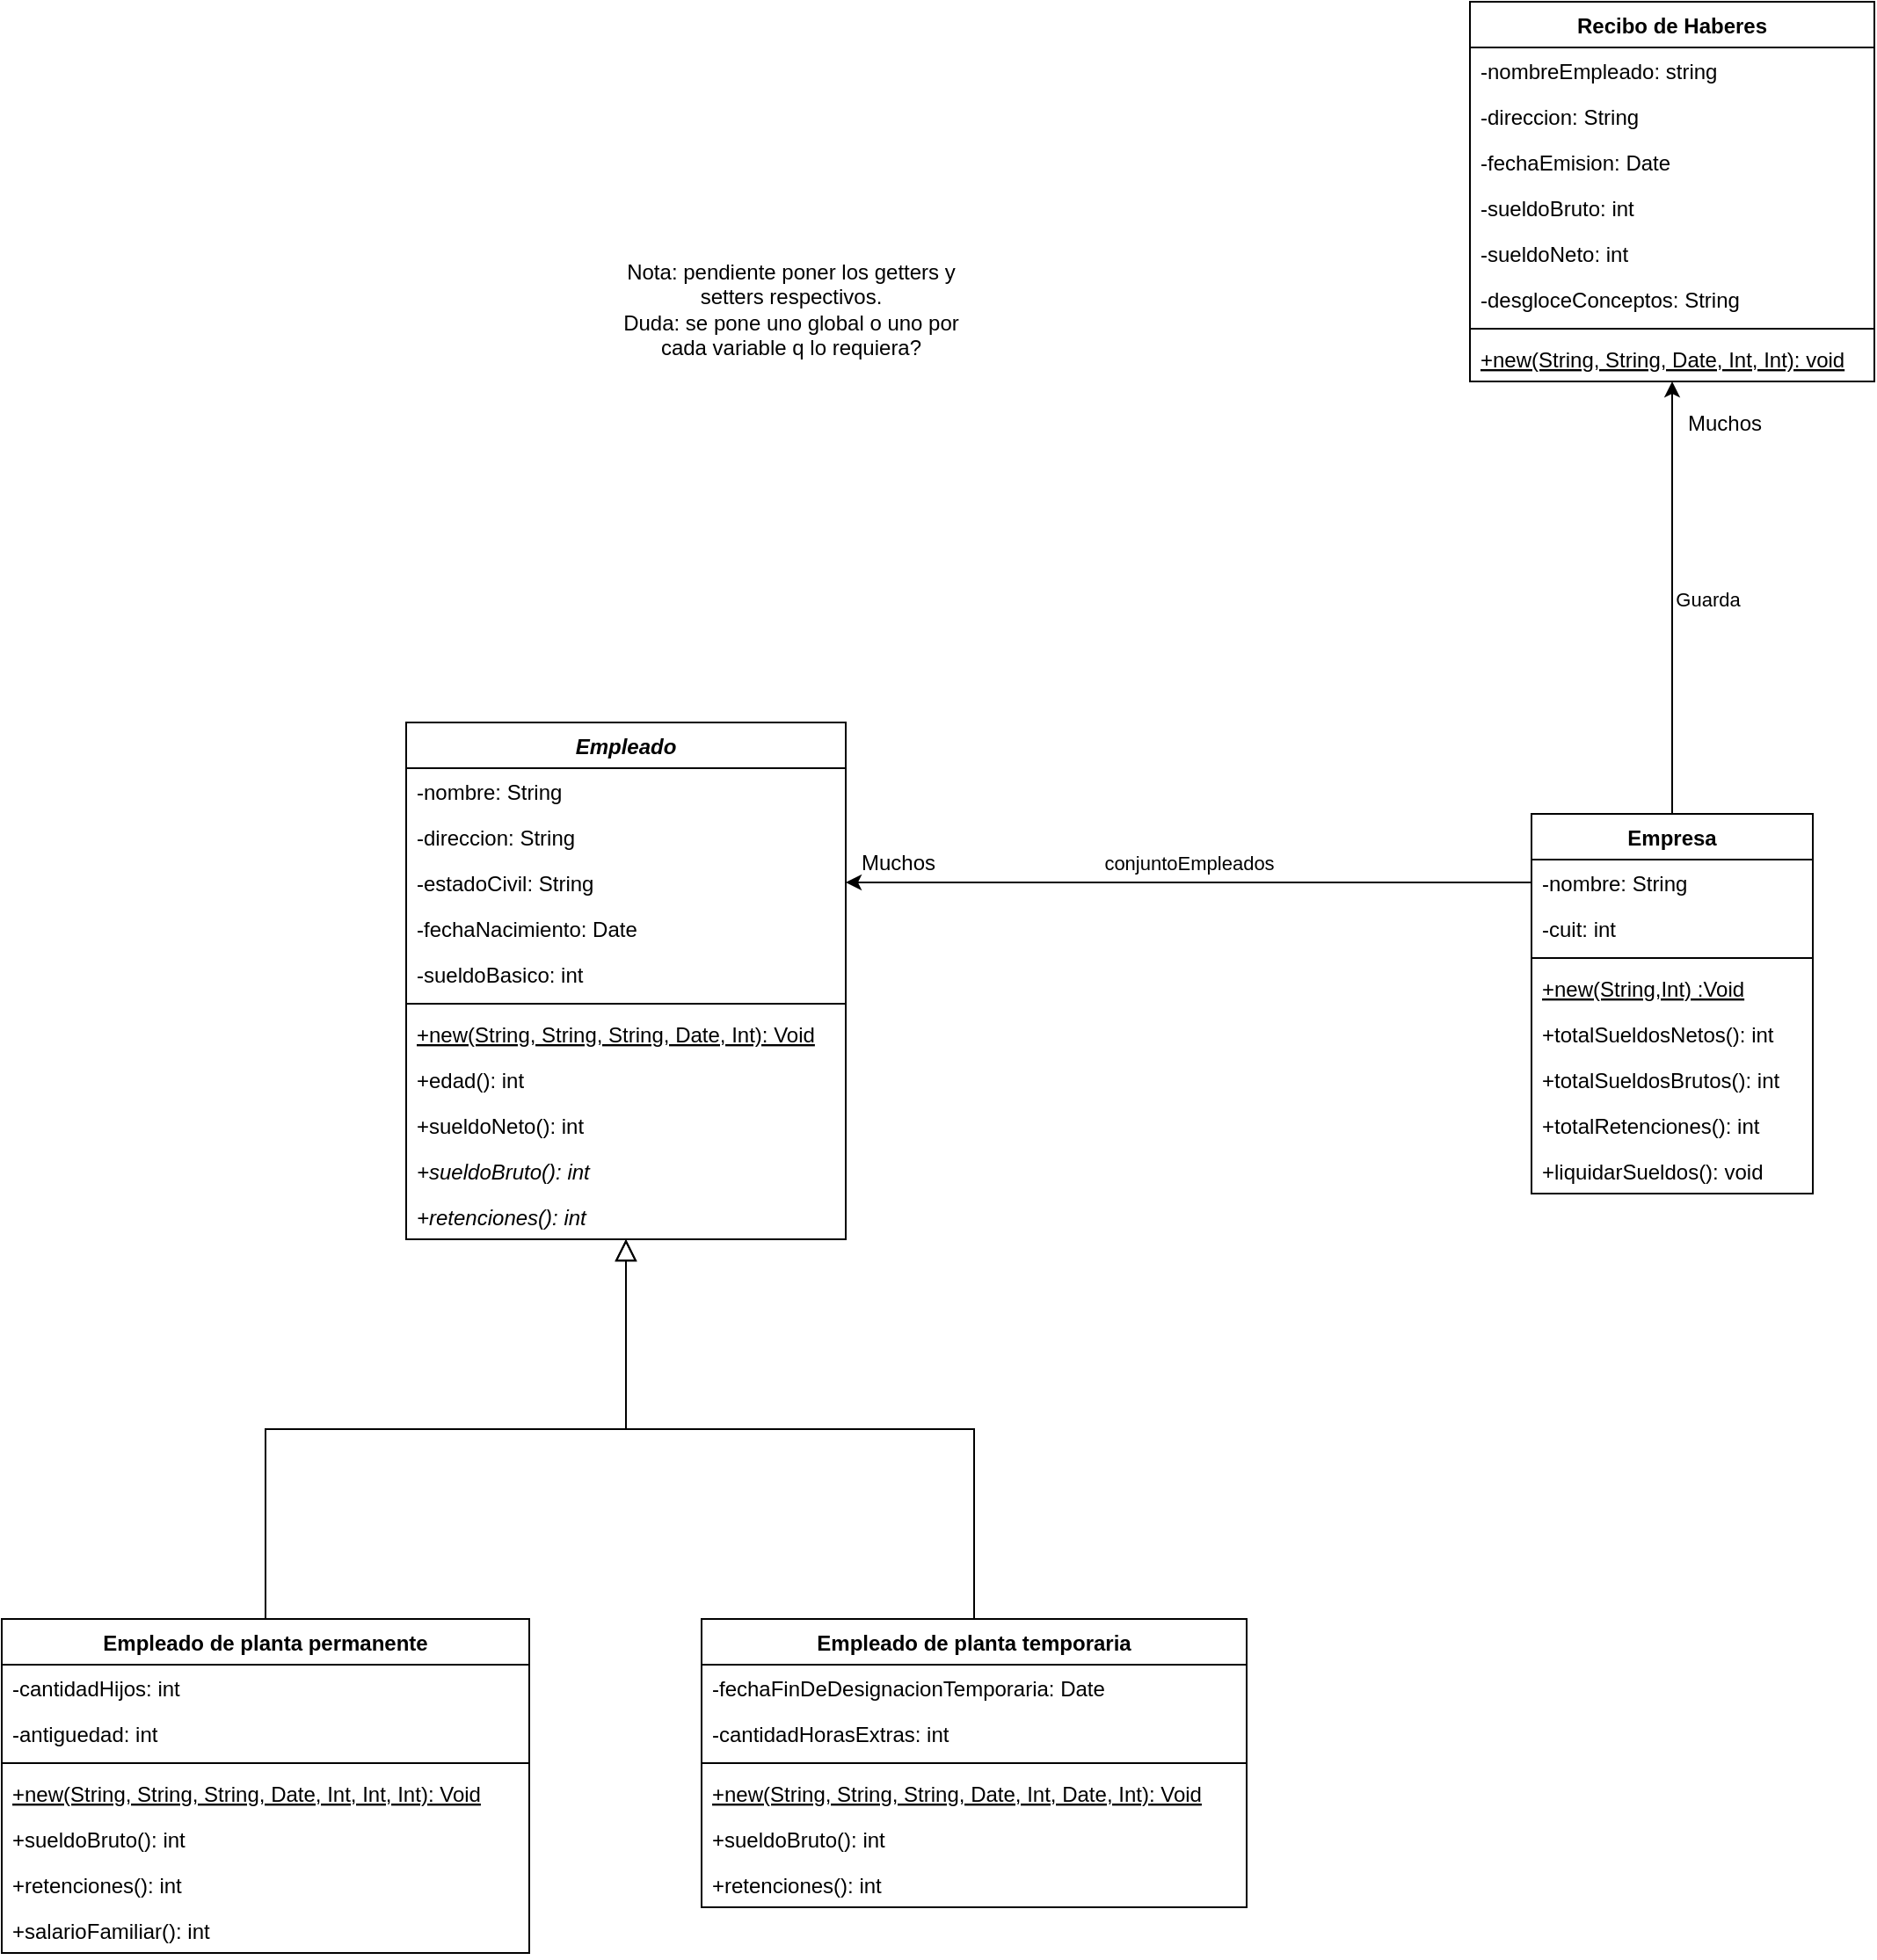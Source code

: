 <mxfile version="13.6.9" type="device"><diagram id="F4LMv29D2PNbAD-HIFHX" name="Page-1"><mxGraphModel dx="1210" dy="1775" grid="1" gridSize="10" guides="1" tooltips="1" connect="1" arrows="1" fold="1" page="1" pageScale="1" pageWidth="827" pageHeight="1169" math="0" shadow="0"><root><mxCell id="0"/><mxCell id="1" parent="0"/><mxCell id="ALtWw8Oc-1JfLlEcKTf1-32" style="edgeStyle=orthogonalEdgeStyle;rounded=0;jumpStyle=none;orthogonalLoop=1;jettySize=auto;html=1;shadow=0;startSize=6;endArrow=block;endFill=0;endSize=10;targetPerimeterSpacing=0;strokeColor=#000000;strokeWidth=1;entryX=0.5;entryY=1;entryDx=0;entryDy=0;exitX=0.5;exitY=0;exitDx=0;exitDy=0;" edge="1" parent="1" source="ALtWw8Oc-1JfLlEcKTf1-22" target="ALtWw8Oc-1JfLlEcKTf1-1"><mxGeometry relative="1" as="geometry"><mxPoint x="210" y="380" as="targetPoint"/></mxGeometry></mxCell><mxCell id="ALtWw8Oc-1JfLlEcKTf1-1" value="Empleado" style="swimlane;fontStyle=3;align=center;verticalAlign=top;childLayout=stackLayout;horizontal=1;startSize=26;horizontalStack=0;resizeParent=1;resizeParentMax=0;resizeLast=0;collapsible=1;marginBottom=0;" vertex="1" parent="1"><mxGeometry x="90" y="170" width="250" height="294" as="geometry"><mxRectangle x="90" y="170" width="90" height="26" as="alternateBounds"/></mxGeometry></mxCell><mxCell id="ALtWw8Oc-1JfLlEcKTf1-2" value="-nombre: String" style="text;strokeColor=none;fillColor=none;align=left;verticalAlign=top;spacingLeft=4;spacingRight=4;overflow=hidden;rotatable=0;points=[[0,0.5],[1,0.5]];portConstraint=eastwest;" vertex="1" parent="ALtWw8Oc-1JfLlEcKTf1-1"><mxGeometry y="26" width="250" height="26" as="geometry"/></mxCell><mxCell id="ALtWw8Oc-1JfLlEcKTf1-11" value="-direccion: String" style="text;strokeColor=none;fillColor=none;align=left;verticalAlign=top;spacingLeft=4;spacingRight=4;overflow=hidden;rotatable=0;points=[[0,0.5],[1,0.5]];portConstraint=eastwest;" vertex="1" parent="ALtWw8Oc-1JfLlEcKTf1-1"><mxGeometry y="52" width="250" height="26" as="geometry"/></mxCell><mxCell id="ALtWw8Oc-1JfLlEcKTf1-13" value="-estadoCivil: String" style="text;strokeColor=none;fillColor=none;align=left;verticalAlign=top;spacingLeft=4;spacingRight=4;overflow=hidden;rotatable=0;points=[[0,0.5],[1,0.5]];portConstraint=eastwest;" vertex="1" parent="ALtWw8Oc-1JfLlEcKTf1-1"><mxGeometry y="78" width="250" height="26" as="geometry"/></mxCell><mxCell id="ALtWw8Oc-1JfLlEcKTf1-14" value="-fechaNacimiento: Date" style="text;strokeColor=none;fillColor=none;align=left;verticalAlign=top;spacingLeft=4;spacingRight=4;overflow=hidden;rotatable=0;points=[[0,0.5],[1,0.5]];portConstraint=eastwest;" vertex="1" parent="ALtWw8Oc-1JfLlEcKTf1-1"><mxGeometry y="104" width="250" height="26" as="geometry"/></mxCell><mxCell id="ALtWw8Oc-1JfLlEcKTf1-12" value="-sueldoBasico: int" style="text;strokeColor=none;fillColor=none;align=left;verticalAlign=top;spacingLeft=4;spacingRight=4;overflow=hidden;rotatable=0;points=[[0,0.5],[1,0.5]];portConstraint=eastwest;" vertex="1" parent="ALtWw8Oc-1JfLlEcKTf1-1"><mxGeometry y="130" width="250" height="26" as="geometry"/></mxCell><mxCell id="ALtWw8Oc-1JfLlEcKTf1-3" value="" style="line;strokeWidth=1;fillColor=none;align=left;verticalAlign=middle;spacingTop=-1;spacingLeft=3;spacingRight=3;rotatable=0;labelPosition=right;points=[];portConstraint=eastwest;" vertex="1" parent="ALtWw8Oc-1JfLlEcKTf1-1"><mxGeometry y="156" width="250" height="8" as="geometry"/></mxCell><mxCell id="ALtWw8Oc-1JfLlEcKTf1-57" value="+new(String, String, String, Date, Int): Void" style="text;strokeColor=none;fillColor=none;align=left;verticalAlign=top;spacingLeft=4;spacingRight=4;overflow=hidden;rotatable=0;points=[[0,0.5],[1,0.5]];portConstraint=eastwest;fontStyle=4" vertex="1" parent="ALtWw8Oc-1JfLlEcKTf1-1"><mxGeometry y="164" width="250" height="26" as="geometry"/></mxCell><mxCell id="ALtWw8Oc-1JfLlEcKTf1-4" value="+edad(): int" style="text;strokeColor=none;fillColor=none;align=left;verticalAlign=top;spacingLeft=4;spacingRight=4;overflow=hidden;rotatable=0;points=[[0,0.5],[1,0.5]];portConstraint=eastwest;" vertex="1" parent="ALtWw8Oc-1JfLlEcKTf1-1"><mxGeometry y="190" width="250" height="26" as="geometry"/></mxCell><mxCell id="ALtWw8Oc-1JfLlEcKTf1-35" value="+sueldoNeto(): int" style="text;strokeColor=none;fillColor=none;align=left;verticalAlign=top;spacingLeft=4;spacingRight=4;overflow=hidden;rotatable=0;points=[[0,0.5],[1,0.5]];portConstraint=eastwest;" vertex="1" parent="ALtWw8Oc-1JfLlEcKTf1-1"><mxGeometry y="216" width="250" height="26" as="geometry"/></mxCell><mxCell id="ALtWw8Oc-1JfLlEcKTf1-36" value="+sueldoBruto(): int" style="text;strokeColor=none;fillColor=none;align=left;verticalAlign=top;spacingLeft=4;spacingRight=4;overflow=hidden;rotatable=0;points=[[0,0.5],[1,0.5]];portConstraint=eastwest;fontStyle=2" vertex="1" parent="ALtWw8Oc-1JfLlEcKTf1-1"><mxGeometry y="242" width="250" height="26" as="geometry"/></mxCell><mxCell id="ALtWw8Oc-1JfLlEcKTf1-37" value="+retenciones(): int" style="text;strokeColor=none;fillColor=none;align=left;verticalAlign=top;spacingLeft=4;spacingRight=4;overflow=hidden;rotatable=0;points=[[0,0.5],[1,0.5]];portConstraint=eastwest;fontStyle=2" vertex="1" parent="ALtWw8Oc-1JfLlEcKTf1-1"><mxGeometry y="268" width="250" height="26" as="geometry"/></mxCell><mxCell id="ALtWw8Oc-1JfLlEcKTf1-49" value="Guarda" style="edgeStyle=orthogonalEdgeStyle;rounded=0;jumpStyle=none;orthogonalLoop=1;jettySize=auto;html=1;endArrow=classic;strokeColor=#000000;entryX=0.5;entryY=1;entryDx=0;entryDy=0;" edge="1" parent="1" source="ALtWw8Oc-1JfLlEcKTf1-16" target="ALtWw8Oc-1JfLlEcKTf1-44"><mxGeometry x="-0.008" y="-20" relative="1" as="geometry"><mxPoint x="810.0" y="150" as="targetPoint"/><mxPoint as="offset"/></mxGeometry></mxCell><mxCell id="ALtWw8Oc-1JfLlEcKTf1-16" value="Empresa" style="swimlane;fontStyle=1;align=center;verticalAlign=top;childLayout=stackLayout;horizontal=1;startSize=26;horizontalStack=0;resizeParent=1;resizeParentMax=0;resizeLast=0;collapsible=1;marginBottom=0;" vertex="1" parent="1"><mxGeometry x="730" y="222" width="160" height="216" as="geometry"/></mxCell><mxCell id="ALtWw8Oc-1JfLlEcKTf1-17" value="-nombre: String" style="text;strokeColor=none;fillColor=none;align=left;verticalAlign=top;spacingLeft=4;spacingRight=4;overflow=hidden;rotatable=0;points=[[0,0.5],[1,0.5]];portConstraint=eastwest;" vertex="1" parent="ALtWw8Oc-1JfLlEcKTf1-16"><mxGeometry y="26" width="160" height="26" as="geometry"/></mxCell><mxCell id="ALtWw8Oc-1JfLlEcKTf1-21" value="-cuit: int" style="text;strokeColor=none;fillColor=none;align=left;verticalAlign=top;spacingLeft=4;spacingRight=4;overflow=hidden;rotatable=0;points=[[0,0.5],[1,0.5]];portConstraint=eastwest;" vertex="1" parent="ALtWw8Oc-1JfLlEcKTf1-16"><mxGeometry y="52" width="160" height="26" as="geometry"/></mxCell><mxCell id="ALtWw8Oc-1JfLlEcKTf1-18" value="" style="line;strokeWidth=1;fillColor=none;align=left;verticalAlign=middle;spacingTop=-1;spacingLeft=3;spacingRight=3;rotatable=0;labelPosition=right;points=[];portConstraint=eastwest;" vertex="1" parent="ALtWw8Oc-1JfLlEcKTf1-16"><mxGeometry y="78" width="160" height="8" as="geometry"/></mxCell><mxCell id="ALtWw8Oc-1JfLlEcKTf1-56" value="+new(String,Int) :Void" style="text;strokeColor=none;fillColor=none;align=left;verticalAlign=top;spacingLeft=4;spacingRight=4;overflow=hidden;rotatable=0;points=[[0,0.5],[1,0.5]];portConstraint=eastwest;fontStyle=4" vertex="1" parent="ALtWw8Oc-1JfLlEcKTf1-16"><mxGeometry y="86" width="160" height="26" as="geometry"/></mxCell><mxCell id="ALtWw8Oc-1JfLlEcKTf1-19" value="+totalSueldosNetos(): int&#10;" style="text;strokeColor=none;fillColor=none;align=left;verticalAlign=top;spacingLeft=4;spacingRight=4;overflow=hidden;rotatable=0;points=[[0,0.5],[1,0.5]];portConstraint=eastwest;" vertex="1" parent="ALtWw8Oc-1JfLlEcKTf1-16"><mxGeometry y="112" width="160" height="26" as="geometry"/></mxCell><mxCell id="ALtWw8Oc-1JfLlEcKTf1-42" value="+totalSueldosBrutos(): int" style="text;strokeColor=none;fillColor=none;align=left;verticalAlign=top;spacingLeft=4;spacingRight=4;overflow=hidden;rotatable=0;points=[[0,0.5],[1,0.5]];portConstraint=eastwest;" vertex="1" parent="ALtWw8Oc-1JfLlEcKTf1-16"><mxGeometry y="138" width="160" height="26" as="geometry"/></mxCell><mxCell id="ALtWw8Oc-1JfLlEcKTf1-43" value="+totalRetenciones(): int" style="text;strokeColor=none;fillColor=none;align=left;verticalAlign=top;spacingLeft=4;spacingRight=4;overflow=hidden;rotatable=0;points=[[0,0.5],[1,0.5]];portConstraint=eastwest;" vertex="1" parent="ALtWw8Oc-1JfLlEcKTf1-16"><mxGeometry y="164" width="160" height="26" as="geometry"/></mxCell><mxCell id="ALtWw8Oc-1JfLlEcKTf1-48" value="+liquidarSueldos(): void" style="text;strokeColor=none;fillColor=none;align=left;verticalAlign=top;spacingLeft=4;spacingRight=4;overflow=hidden;rotatable=0;points=[[0,0.5],[1,0.5]];portConstraint=eastwest;" vertex="1" parent="ALtWw8Oc-1JfLlEcKTf1-16"><mxGeometry y="190" width="160" height="26" as="geometry"/></mxCell><mxCell id="ALtWw8Oc-1JfLlEcKTf1-30" style="edgeStyle=orthogonalEdgeStyle;rounded=0;orthogonalLoop=1;jettySize=auto;html=1;exitX=0.5;exitY=0;exitDx=0;exitDy=0;entryX=0.5;entryY=1;entryDx=0;entryDy=0;shadow=0;jumpStyle=none;endArrow=block;endFill=0;strokeWidth=1;endSize=10;startSize=6;targetPerimeterSpacing=0;" edge="1" parent="1" source="ALtWw8Oc-1JfLlEcKTf1-26" target="ALtWw8Oc-1JfLlEcKTf1-1"><mxGeometry relative="1" as="geometry"><mxPoint x="200" y="370" as="targetPoint"/></mxGeometry></mxCell><mxCell id="ALtWw8Oc-1JfLlEcKTf1-26" value="Empleado de planta permanente" style="swimlane;fontStyle=1;align=center;verticalAlign=top;childLayout=stackLayout;horizontal=1;startSize=26;horizontalStack=0;resizeParent=1;resizeParentMax=0;resizeLast=0;collapsible=1;marginBottom=0;" vertex="1" parent="1"><mxGeometry x="-140" y="680" width="300" height="190" as="geometry"/></mxCell><mxCell id="ALtWw8Oc-1JfLlEcKTf1-27" value="-cantidadHijos: int" style="text;strokeColor=none;fillColor=none;align=left;verticalAlign=top;spacingLeft=4;spacingRight=4;overflow=hidden;rotatable=0;points=[[0,0.5],[1,0.5]];portConstraint=eastwest;" vertex="1" parent="ALtWw8Oc-1JfLlEcKTf1-26"><mxGeometry y="26" width="300" height="26" as="geometry"/></mxCell><mxCell id="ALtWw8Oc-1JfLlEcKTf1-33" value="-antiguedad: int" style="text;strokeColor=none;fillColor=none;align=left;verticalAlign=top;spacingLeft=4;spacingRight=4;overflow=hidden;rotatable=0;points=[[0,0.5],[1,0.5]];portConstraint=eastwest;" vertex="1" parent="ALtWw8Oc-1JfLlEcKTf1-26"><mxGeometry y="52" width="300" height="26" as="geometry"/></mxCell><mxCell id="ALtWw8Oc-1JfLlEcKTf1-28" value="" style="line;strokeWidth=1;fillColor=none;align=left;verticalAlign=middle;spacingTop=-1;spacingLeft=3;spacingRight=3;rotatable=0;labelPosition=right;points=[];portConstraint=eastwest;" vertex="1" parent="ALtWw8Oc-1JfLlEcKTf1-26"><mxGeometry y="78" width="300" height="8" as="geometry"/></mxCell><mxCell id="ALtWw8Oc-1JfLlEcKTf1-59" value="+new(String, String, String, Date, Int, Int, Int): Void" style="text;strokeColor=none;fillColor=none;align=left;verticalAlign=top;spacingLeft=4;spacingRight=4;overflow=hidden;rotatable=0;points=[[0,0.5],[1,0.5]];portConstraint=eastwest;fontStyle=4" vertex="1" parent="ALtWw8Oc-1JfLlEcKTf1-26"><mxGeometry y="86" width="300" height="26" as="geometry"/></mxCell><mxCell id="ALtWw8Oc-1JfLlEcKTf1-29" value="+sueldoBruto(): int" style="text;strokeColor=none;fillColor=none;align=left;verticalAlign=top;spacingLeft=4;spacingRight=4;overflow=hidden;rotatable=0;points=[[0,0.5],[1,0.5]];portConstraint=eastwest;" vertex="1" parent="ALtWw8Oc-1JfLlEcKTf1-26"><mxGeometry y="112" width="300" height="26" as="geometry"/></mxCell><mxCell id="ALtWw8Oc-1JfLlEcKTf1-40" value="+retenciones(): int" style="text;strokeColor=none;fillColor=none;align=left;verticalAlign=top;spacingLeft=4;spacingRight=4;overflow=hidden;rotatable=0;points=[[0,0.5],[1,0.5]];portConstraint=eastwest;" vertex="1" parent="ALtWw8Oc-1JfLlEcKTf1-26"><mxGeometry y="138" width="300" height="26" as="geometry"/></mxCell><mxCell id="ALtWw8Oc-1JfLlEcKTf1-65" value="+salarioFamiliar(): int" style="text;strokeColor=none;fillColor=none;align=left;verticalAlign=top;spacingLeft=4;spacingRight=4;overflow=hidden;rotatable=0;points=[[0,0.5],[1,0.5]];portConstraint=eastwest;" vertex="1" parent="ALtWw8Oc-1JfLlEcKTf1-26"><mxGeometry y="164" width="300" height="26" as="geometry"/></mxCell><mxCell id="ALtWw8Oc-1JfLlEcKTf1-22" value="Empleado de planta temporaria" style="swimlane;fontStyle=1;align=center;verticalAlign=top;childLayout=stackLayout;horizontal=1;startSize=26;horizontalStack=0;resizeParent=1;resizeParentMax=0;resizeLast=0;collapsible=1;marginBottom=0;" vertex="1" parent="1"><mxGeometry x="258" y="680" width="310" height="164" as="geometry"><mxRectangle x="240" y="430" width="100" height="26" as="alternateBounds"/></mxGeometry></mxCell><mxCell id="ALtWw8Oc-1JfLlEcKTf1-23" value="-fechaFinDeDesignacionTemporaria: Date" style="text;strokeColor=none;fillColor=none;align=left;verticalAlign=top;spacingLeft=4;spacingRight=4;overflow=hidden;rotatable=0;points=[[0,0.5],[1,0.5]];portConstraint=eastwest;" vertex="1" parent="ALtWw8Oc-1JfLlEcKTf1-22"><mxGeometry y="26" width="310" height="26" as="geometry"/></mxCell><mxCell id="ALtWw8Oc-1JfLlEcKTf1-34" value="-cantidadHorasExtras: int" style="text;strokeColor=none;fillColor=none;align=left;verticalAlign=top;spacingLeft=4;spacingRight=4;overflow=hidden;rotatable=0;points=[[0,0.5],[1,0.5]];portConstraint=eastwest;" vertex="1" parent="ALtWw8Oc-1JfLlEcKTf1-22"><mxGeometry y="52" width="310" height="26" as="geometry"/></mxCell><mxCell id="ALtWw8Oc-1JfLlEcKTf1-24" value="" style="line;strokeWidth=1;fillColor=none;align=left;verticalAlign=middle;spacingTop=-1;spacingLeft=3;spacingRight=3;rotatable=0;labelPosition=right;points=[];portConstraint=eastwest;" vertex="1" parent="ALtWw8Oc-1JfLlEcKTf1-22"><mxGeometry y="78" width="310" height="8" as="geometry"/></mxCell><mxCell id="ALtWw8Oc-1JfLlEcKTf1-58" value="+new(String, String, String, Date, Int, Date, Int): Void" style="text;strokeColor=none;fillColor=none;align=left;verticalAlign=top;spacingLeft=4;spacingRight=4;overflow=hidden;rotatable=0;points=[[0,0.5],[1,0.5]];portConstraint=eastwest;fontStyle=4" vertex="1" parent="ALtWw8Oc-1JfLlEcKTf1-22"><mxGeometry y="86" width="310" height="26" as="geometry"/></mxCell><mxCell id="ALtWw8Oc-1JfLlEcKTf1-25" value="+sueldoBruto(): int" style="text;strokeColor=none;fillColor=none;align=left;verticalAlign=top;spacingLeft=4;spacingRight=4;overflow=hidden;rotatable=0;points=[[0,0.5],[1,0.5]];portConstraint=eastwest;" vertex="1" parent="ALtWw8Oc-1JfLlEcKTf1-22"><mxGeometry y="112" width="310" height="26" as="geometry"/></mxCell><mxCell id="ALtWw8Oc-1JfLlEcKTf1-41" value="+retenciones(): int" style="text;strokeColor=none;fillColor=none;align=left;verticalAlign=top;spacingLeft=4;spacingRight=4;overflow=hidden;rotatable=0;points=[[0,0.5],[1,0.5]];portConstraint=eastwest;" vertex="1" parent="ALtWw8Oc-1JfLlEcKTf1-22"><mxGeometry y="138" width="310" height="26" as="geometry"/></mxCell><mxCell id="ALtWw8Oc-1JfLlEcKTf1-60" value="Muchos" style="text;html=1;strokeColor=none;fillColor=none;align=center;verticalAlign=middle;whiteSpace=wrap;rounded=0;" vertex="1" parent="1"><mxGeometry x="820" y="-10" width="40" height="20" as="geometry"/></mxCell><mxCell id="ALtWw8Oc-1JfLlEcKTf1-63" value="" style="group" vertex="1" connectable="0" parent="1"><mxGeometry x="350" y="240" width="40" height="20" as="geometry"/></mxCell><mxCell id="ALtWw8Oc-1JfLlEcKTf1-20" value="conjuntoEmpleados" style="edgeStyle=orthogonalEdgeStyle;rounded=0;orthogonalLoop=1;jettySize=auto;html=1;exitX=0;exitY=0.5;exitDx=0;exitDy=0;entryX=1;entryY=0.5;entryDx=0;entryDy=0;" edge="1" parent="ALtWw8Oc-1JfLlEcKTf1-63" source="ALtWw8Oc-1JfLlEcKTf1-17" target="ALtWw8Oc-1JfLlEcKTf1-13"><mxGeometry y="-11" relative="1" as="geometry"><mxPoint as="offset"/></mxGeometry></mxCell><mxCell id="ALtWw8Oc-1JfLlEcKTf1-62" value="Muchos" style="text;html=1;strokeColor=none;fillColor=none;align=center;verticalAlign=middle;whiteSpace=wrap;rounded=0;" vertex="1" parent="ALtWw8Oc-1JfLlEcKTf1-63"><mxGeometry width="40" height="20" as="geometry"/></mxCell><mxCell id="ALtWw8Oc-1JfLlEcKTf1-64" value="Nota: pendiente poner los getters y setters respectivos.&lt;br&gt;Duda: se pone uno global o uno por cada variable q lo requiera?" style="text;html=1;strokeColor=none;fillColor=none;align=center;verticalAlign=middle;whiteSpace=wrap;rounded=0;" vertex="1" parent="1"><mxGeometry x="204" y="-180" width="210" height="230" as="geometry"/></mxCell><mxCell id="ALtWw8Oc-1JfLlEcKTf1-44" value="Recibo de Haberes" style="swimlane;fontStyle=1;align=center;verticalAlign=top;childLayout=stackLayout;horizontal=1;startSize=26;horizontalStack=0;resizeParent=1;resizeParentMax=0;resizeLast=0;collapsible=1;marginBottom=0;" vertex="1" parent="1"><mxGeometry x="695" y="-240" width="230" height="216" as="geometry"><mxRectangle x="590" y="60" width="140" height="26" as="alternateBounds"/></mxGeometry></mxCell><mxCell id="ALtWw8Oc-1JfLlEcKTf1-45" value="-nombreEmpleado: string" style="text;strokeColor=none;fillColor=none;align=left;verticalAlign=top;spacingLeft=4;spacingRight=4;overflow=hidden;rotatable=0;points=[[0,0.5],[1,0.5]];portConstraint=eastwest;" vertex="1" parent="ALtWw8Oc-1JfLlEcKTf1-44"><mxGeometry y="26" width="230" height="26" as="geometry"/></mxCell><mxCell id="ALtWw8Oc-1JfLlEcKTf1-50" value="-direccion: String" style="text;strokeColor=none;fillColor=none;align=left;verticalAlign=top;spacingLeft=4;spacingRight=4;overflow=hidden;rotatable=0;points=[[0,0.5],[1,0.5]];portConstraint=eastwest;" vertex="1" parent="ALtWw8Oc-1JfLlEcKTf1-44"><mxGeometry y="52" width="230" height="26" as="geometry"/></mxCell><mxCell id="ALtWw8Oc-1JfLlEcKTf1-51" value="-fechaEmision: Date" style="text;strokeColor=none;fillColor=none;align=left;verticalAlign=top;spacingLeft=4;spacingRight=4;overflow=hidden;rotatable=0;points=[[0,0.5],[1,0.5]];portConstraint=eastwest;" vertex="1" parent="ALtWw8Oc-1JfLlEcKTf1-44"><mxGeometry y="78" width="230" height="26" as="geometry"/></mxCell><mxCell id="ALtWw8Oc-1JfLlEcKTf1-52" value="-sueldoBruto: int" style="text;strokeColor=none;fillColor=none;align=left;verticalAlign=top;spacingLeft=4;spacingRight=4;overflow=hidden;rotatable=0;points=[[0,0.5],[1,0.5]];portConstraint=eastwest;" vertex="1" parent="ALtWw8Oc-1JfLlEcKTf1-44"><mxGeometry y="104" width="230" height="26" as="geometry"/></mxCell><mxCell id="ALtWw8Oc-1JfLlEcKTf1-53" value="-sueldoNeto: int" style="text;strokeColor=none;fillColor=none;align=left;verticalAlign=top;spacingLeft=4;spacingRight=4;overflow=hidden;rotatable=0;points=[[0,0.5],[1,0.5]];portConstraint=eastwest;" vertex="1" parent="ALtWw8Oc-1JfLlEcKTf1-44"><mxGeometry y="130" width="230" height="26" as="geometry"/></mxCell><mxCell id="ALtWw8Oc-1JfLlEcKTf1-54" value="-desgloceConceptos: String" style="text;strokeColor=none;fillColor=none;align=left;verticalAlign=top;spacingLeft=4;spacingRight=4;overflow=hidden;rotatable=0;points=[[0,0.5],[1,0.5]];portConstraint=eastwest;" vertex="1" parent="ALtWw8Oc-1JfLlEcKTf1-44"><mxGeometry y="156" width="230" height="26" as="geometry"/></mxCell><mxCell id="ALtWw8Oc-1JfLlEcKTf1-46" value="" style="line;strokeWidth=1;fillColor=none;align=left;verticalAlign=middle;spacingTop=-1;spacingLeft=3;spacingRight=3;rotatable=0;labelPosition=right;points=[];portConstraint=eastwest;" vertex="1" parent="ALtWw8Oc-1JfLlEcKTf1-44"><mxGeometry y="182" width="230" height="8" as="geometry"/></mxCell><mxCell id="ALtWw8Oc-1JfLlEcKTf1-47" value="+new(String, String, Date, Int, Int): void" style="text;strokeColor=none;fillColor=none;align=left;verticalAlign=top;spacingLeft=4;spacingRight=4;overflow=hidden;rotatable=0;points=[[0,0.5],[1,0.5]];portConstraint=eastwest;fontStyle=4" vertex="1" parent="ALtWw8Oc-1JfLlEcKTf1-44"><mxGeometry y="190" width="230" height="26" as="geometry"/></mxCell></root></mxGraphModel></diagram></mxfile>